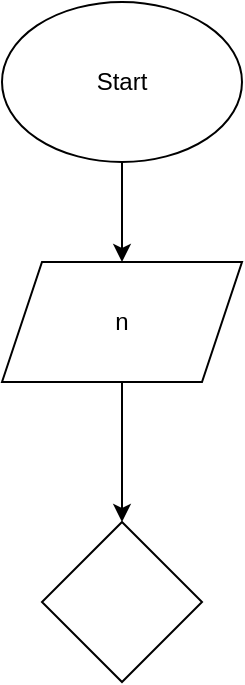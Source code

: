 <mxfile version="22.1.0" type="device">
  <diagram name="Trang-1" id="jmm7qGHs-2huWsmQeOXs">
    <mxGraphModel dx="880" dy="484" grid="1" gridSize="10" guides="1" tooltips="1" connect="1" arrows="1" fold="1" page="1" pageScale="1" pageWidth="827" pageHeight="1169" math="0" shadow="0">
      <root>
        <mxCell id="0" />
        <mxCell id="1" parent="0" />
        <mxCell id="9mgE3lEVOhGl_i5bMUdi-3" style="edgeStyle=orthogonalEdgeStyle;rounded=0;orthogonalLoop=1;jettySize=auto;html=1;exitX=0.5;exitY=1;exitDx=0;exitDy=0;entryX=0.5;entryY=0;entryDx=0;entryDy=0;" edge="1" parent="1" source="9mgE3lEVOhGl_i5bMUdi-1" target="9mgE3lEVOhGl_i5bMUdi-2">
          <mxGeometry relative="1" as="geometry" />
        </mxCell>
        <mxCell id="9mgE3lEVOhGl_i5bMUdi-1" value="Start" style="ellipse;whiteSpace=wrap;html=1;" vertex="1" parent="1">
          <mxGeometry x="340" width="120" height="80" as="geometry" />
        </mxCell>
        <mxCell id="9mgE3lEVOhGl_i5bMUdi-6" style="edgeStyle=orthogonalEdgeStyle;rounded=0;orthogonalLoop=1;jettySize=auto;html=1;exitX=0.5;exitY=1;exitDx=0;exitDy=0;" edge="1" parent="1" source="9mgE3lEVOhGl_i5bMUdi-2" target="9mgE3lEVOhGl_i5bMUdi-5">
          <mxGeometry relative="1" as="geometry" />
        </mxCell>
        <mxCell id="9mgE3lEVOhGl_i5bMUdi-2" value="n" style="shape=parallelogram;perimeter=parallelogramPerimeter;whiteSpace=wrap;html=1;fixedSize=1;" vertex="1" parent="1">
          <mxGeometry x="340" y="130" width="120" height="60" as="geometry" />
        </mxCell>
        <mxCell id="9mgE3lEVOhGl_i5bMUdi-4" style="edgeStyle=orthogonalEdgeStyle;rounded=0;orthogonalLoop=1;jettySize=auto;html=1;exitX=0.5;exitY=1;exitDx=0;exitDy=0;" edge="1" parent="1" source="9mgE3lEVOhGl_i5bMUdi-2" target="9mgE3lEVOhGl_i5bMUdi-2">
          <mxGeometry relative="1" as="geometry" />
        </mxCell>
        <mxCell id="9mgE3lEVOhGl_i5bMUdi-5" value="" style="rhombus;whiteSpace=wrap;html=1;" vertex="1" parent="1">
          <mxGeometry x="360" y="260" width="80" height="80" as="geometry" />
        </mxCell>
      </root>
    </mxGraphModel>
  </diagram>
</mxfile>
